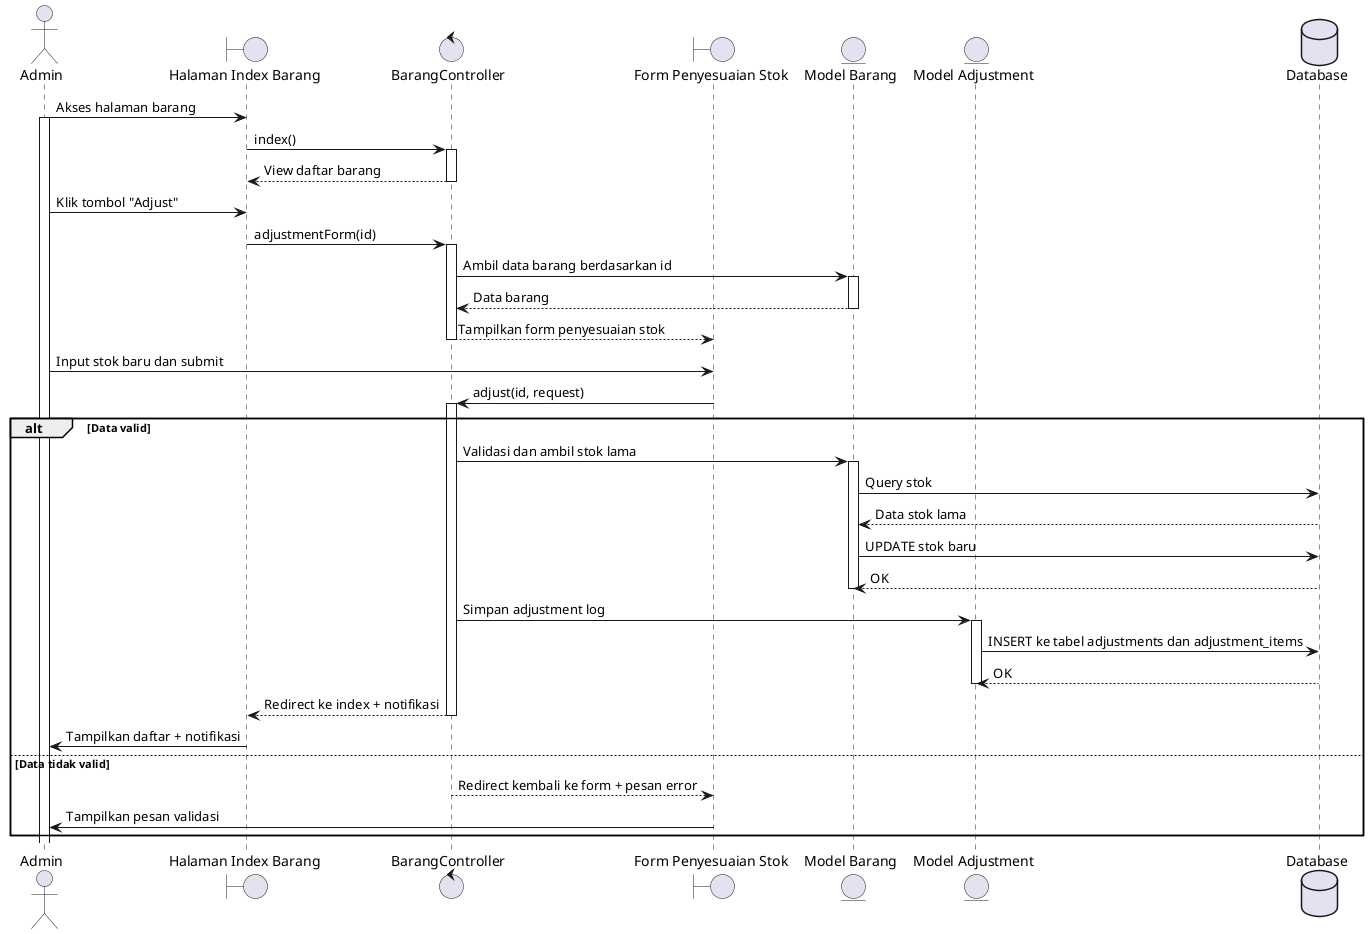 @startuml
actor Admin

boundary "Halaman Index Barang" as BarangIndex
control "BarangController" as BarangController
boundary "Form Penyesuaian Stok" as AdjustForm
entity "Model Barang" as BarangModel
entity "Model Adjustment" as AdjustmentModel
database "Database" as DB

Admin -> BarangIndex: Akses halaman barang
activate Admin
BarangIndex -> BarangController: index()
activate BarangController
BarangController --> BarangIndex: View daftar barang
deactivate BarangController

Admin -> BarangIndex: Klik tombol "Adjust"
BarangIndex -> BarangController: adjustmentForm(id)
activate BarangController
BarangController -> BarangModel: Ambil data barang berdasarkan id
activate BarangModel
BarangModel --> BarangController: Data barang
deactivate BarangModel
BarangController --> AdjustForm: Tampilkan form penyesuaian stok
deactivate BarangController

Admin -> AdjustForm: Input stok baru dan submit
AdjustForm -> BarangController: adjust(id, request)
activate BarangController

alt Data valid
    BarangController -> BarangModel: Validasi dan ambil stok lama
    activate BarangModel
    BarangModel -> DB: Query stok
    DB --> BarangModel: Data stok lama
    BarangModel -> DB: UPDATE stok baru
    DB --> BarangModel: OK
    deactivate BarangModel

    BarangController -> AdjustmentModel: Simpan adjustment log
    activate AdjustmentModel
    AdjustmentModel -> DB: INSERT ke tabel adjustments dan adjustment_items
    DB --> AdjustmentModel: OK
    deactivate AdjustmentModel

    BarangController --> BarangIndex: Redirect ke index + notifikasi
    deactivate BarangController
    BarangIndex -> Admin: Tampilkan daftar + notifikasi
else Data tidak valid
    BarangController --> AdjustForm: Redirect kembali ke form + pesan error
    deactivate BarangController
    AdjustForm -> Admin: Tampilkan pesan validasi
end
@enduml
